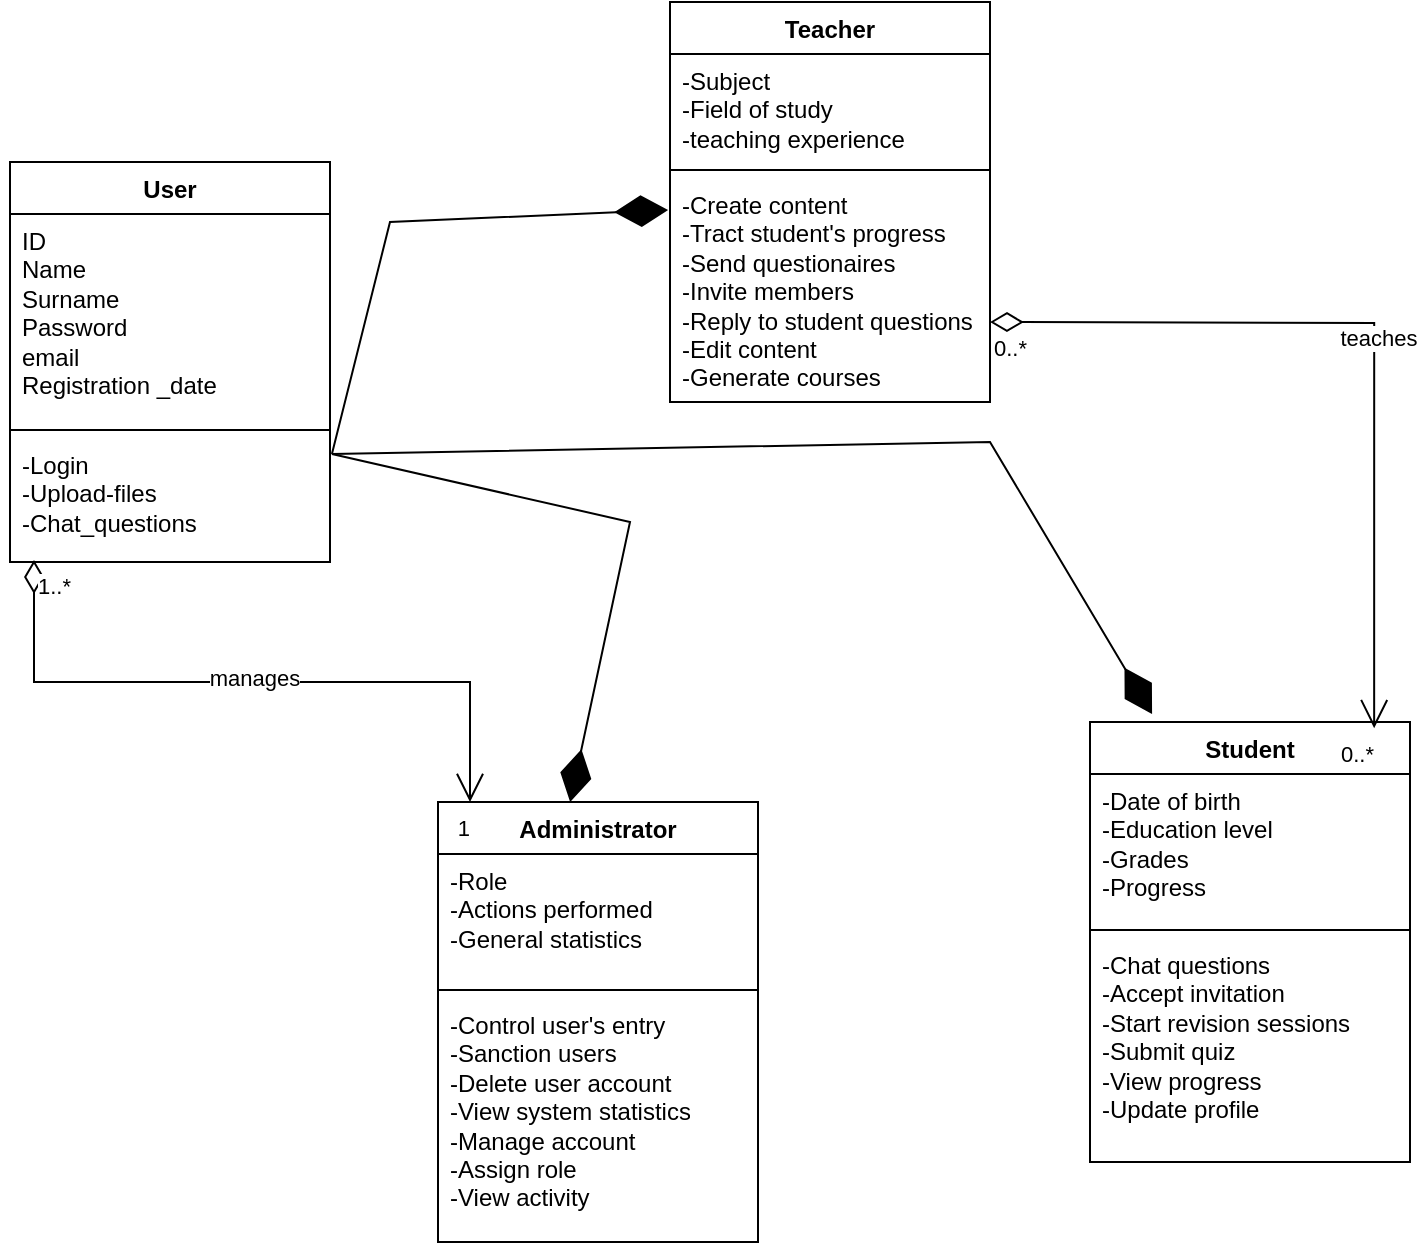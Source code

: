 <mxfile version="28.0.7">
  <diagram name="Page-1" id="H29KULyjg5c7IyPmhSNM">
    <mxGraphModel dx="872" dy="2898" grid="1" gridSize="10" guides="1" tooltips="1" connect="1" arrows="1" fold="1" page="1" pageScale="1" pageWidth="827" pageHeight="1169" math="0" shadow="0">
      <root>
        <mxCell id="0" />
        <mxCell id="1" parent="0" />
        <mxCell id="Ga7eNWjpES7Ea3E0Upx6-15" value="&lt;div&gt;User&lt;/div&gt;" style="swimlane;fontStyle=1;align=center;verticalAlign=top;childLayout=stackLayout;horizontal=1;startSize=26;horizontalStack=0;resizeParent=1;resizeParentMax=0;resizeLast=0;collapsible=1;marginBottom=0;whiteSpace=wrap;html=1;" vertex="1" parent="1">
          <mxGeometry x="40" y="-1110" width="160" height="200" as="geometry" />
        </mxCell>
        <mxCell id="Ga7eNWjpES7Ea3E0Upx6-16" value="&lt;div&gt;&lt;span style=&quot;background-color: transparent; color: light-dark(rgb(0, 0, 0), rgb(255, 255, 255));&quot;&gt;ID&lt;/span&gt;&lt;/div&gt;&lt;div&gt;Name&lt;/div&gt;&lt;div&gt;Surname&lt;/div&gt;&lt;div&gt;Password&lt;/div&gt;&lt;div&gt;email&lt;/div&gt;&lt;div&gt;Registration _date&lt;/div&gt;&lt;div&gt;&lt;br&gt;&lt;/div&gt;&lt;div&gt;&lt;br&gt;&lt;/div&gt;&lt;div&gt;&lt;br&gt;&lt;/div&gt;&lt;div&gt;&lt;div&gt;&lt;br&gt;&lt;/div&gt;&lt;/div&gt;" style="text;strokeColor=none;fillColor=none;align=left;verticalAlign=top;spacingLeft=4;spacingRight=4;overflow=hidden;rotatable=0;points=[[0,0.5],[1,0.5]];portConstraint=eastwest;whiteSpace=wrap;html=1;" vertex="1" parent="Ga7eNWjpES7Ea3E0Upx6-15">
          <mxGeometry y="26" width="160" height="104" as="geometry" />
        </mxCell>
        <mxCell id="Ga7eNWjpES7Ea3E0Upx6-17" value="" style="line;strokeWidth=1;fillColor=none;align=left;verticalAlign=middle;spacingTop=-1;spacingLeft=3;spacingRight=3;rotatable=0;labelPosition=right;points=[];portConstraint=eastwest;strokeColor=inherit;" vertex="1" parent="Ga7eNWjpES7Ea3E0Upx6-15">
          <mxGeometry y="130" width="160" height="8" as="geometry" />
        </mxCell>
        <mxCell id="Ga7eNWjpES7Ea3E0Upx6-18" value="-Login&lt;div&gt;-Upload-files&lt;div&gt;-Chat_questions&lt;/div&gt;&lt;div&gt;&lt;br&gt;&lt;/div&gt;&lt;/div&gt;" style="text;strokeColor=none;fillColor=none;align=left;verticalAlign=top;spacingLeft=4;spacingRight=4;overflow=hidden;rotatable=0;points=[[0,0.5],[1,0.5]];portConstraint=eastwest;whiteSpace=wrap;html=1;" vertex="1" parent="Ga7eNWjpES7Ea3E0Upx6-15">
          <mxGeometry y="138" width="160" height="62" as="geometry" />
        </mxCell>
        <mxCell id="Ga7eNWjpES7Ea3E0Upx6-26" value="Teacher" style="swimlane;fontStyle=1;align=center;verticalAlign=top;childLayout=stackLayout;horizontal=1;startSize=26;horizontalStack=0;resizeParent=1;resizeParentMax=0;resizeLast=0;collapsible=1;marginBottom=0;whiteSpace=wrap;html=1;" vertex="1" parent="1">
          <mxGeometry x="370" y="-1190" width="160" height="200" as="geometry" />
        </mxCell>
        <mxCell id="Ga7eNWjpES7Ea3E0Upx6-27" value="-Subject&lt;div&gt;-Field of study&lt;/div&gt;&lt;div&gt;-teaching experience&lt;/div&gt;&lt;div&gt;&lt;br&gt;&lt;/div&gt;" style="text;strokeColor=none;fillColor=none;align=left;verticalAlign=top;spacingLeft=4;spacingRight=4;overflow=hidden;rotatable=0;points=[[0,0.5],[1,0.5]];portConstraint=eastwest;whiteSpace=wrap;html=1;" vertex="1" parent="Ga7eNWjpES7Ea3E0Upx6-26">
          <mxGeometry y="26" width="160" height="54" as="geometry" />
        </mxCell>
        <mxCell id="Ga7eNWjpES7Ea3E0Upx6-28" value="" style="line;strokeWidth=1;fillColor=none;align=left;verticalAlign=middle;spacingTop=-1;spacingLeft=3;spacingRight=3;rotatable=0;labelPosition=right;points=[];portConstraint=eastwest;strokeColor=inherit;" vertex="1" parent="Ga7eNWjpES7Ea3E0Upx6-26">
          <mxGeometry y="80" width="160" height="8" as="geometry" />
        </mxCell>
        <mxCell id="Ga7eNWjpES7Ea3E0Upx6-29" value="-Create content&lt;div&gt;-Tract student&#39;s progress&lt;div&gt;-Send questionaires&lt;/div&gt;&lt;div&gt;-Invite members&lt;/div&gt;&lt;div&gt;-Reply to student questions&lt;/div&gt;&lt;div&gt;-Edit content&lt;/div&gt;&lt;div&gt;-Generate courses&lt;/div&gt;&lt;/div&gt;" style="text;strokeColor=none;fillColor=none;align=left;verticalAlign=top;spacingLeft=4;spacingRight=4;overflow=hidden;rotatable=0;points=[[0,0.5],[1,0.5]];portConstraint=eastwest;whiteSpace=wrap;html=1;" vertex="1" parent="Ga7eNWjpES7Ea3E0Upx6-26">
          <mxGeometry y="88" width="160" height="112" as="geometry" />
        </mxCell>
        <mxCell id="Ga7eNWjpES7Ea3E0Upx6-30" value="Administrator" style="swimlane;fontStyle=1;align=center;verticalAlign=top;childLayout=stackLayout;horizontal=1;startSize=26;horizontalStack=0;resizeParent=1;resizeParentMax=0;resizeLast=0;collapsible=1;marginBottom=0;whiteSpace=wrap;html=1;" vertex="1" parent="1">
          <mxGeometry x="254" y="-790" width="160" height="220" as="geometry" />
        </mxCell>
        <mxCell id="Ga7eNWjpES7Ea3E0Upx6-31" value="-Role&lt;div&gt;-Actions performed&lt;/div&gt;&lt;div&gt;-General statistics&lt;/div&gt;" style="text;strokeColor=none;fillColor=none;align=left;verticalAlign=top;spacingLeft=4;spacingRight=4;overflow=hidden;rotatable=0;points=[[0,0.5],[1,0.5]];portConstraint=eastwest;whiteSpace=wrap;html=1;" vertex="1" parent="Ga7eNWjpES7Ea3E0Upx6-30">
          <mxGeometry y="26" width="160" height="64" as="geometry" />
        </mxCell>
        <mxCell id="Ga7eNWjpES7Ea3E0Upx6-32" value="" style="line;strokeWidth=1;fillColor=none;align=left;verticalAlign=middle;spacingTop=-1;spacingLeft=3;spacingRight=3;rotatable=0;labelPosition=right;points=[];portConstraint=eastwest;strokeColor=inherit;" vertex="1" parent="Ga7eNWjpES7Ea3E0Upx6-30">
          <mxGeometry y="90" width="160" height="8" as="geometry" />
        </mxCell>
        <mxCell id="Ga7eNWjpES7Ea3E0Upx6-33" value="-Control user&#39;s entry&lt;div&gt;-Sanction users&lt;/div&gt;&lt;div&gt;-Delete user account&lt;/div&gt;&lt;div&gt;-View system statistics&lt;/div&gt;&lt;div&gt;-Manage account&lt;/div&gt;&lt;div&gt;-Assign role&lt;/div&gt;&lt;div&gt;-View activity&lt;/div&gt;&lt;div&gt;&lt;br&gt;&lt;/div&gt;" style="text;strokeColor=none;fillColor=none;align=left;verticalAlign=top;spacingLeft=4;spacingRight=4;overflow=hidden;rotatable=0;points=[[0,0.5],[1,0.5]];portConstraint=eastwest;whiteSpace=wrap;html=1;" vertex="1" parent="Ga7eNWjpES7Ea3E0Upx6-30">
          <mxGeometry y="98" width="160" height="122" as="geometry" />
        </mxCell>
        <mxCell id="Ga7eNWjpES7Ea3E0Upx6-35" value="Student" style="swimlane;fontStyle=1;align=center;verticalAlign=top;childLayout=stackLayout;horizontal=1;startSize=26;horizontalStack=0;resizeParent=1;resizeParentMax=0;resizeLast=0;collapsible=1;marginBottom=0;whiteSpace=wrap;html=1;" vertex="1" parent="1">
          <mxGeometry x="580" y="-830" width="160" height="220" as="geometry" />
        </mxCell>
        <mxCell id="Ga7eNWjpES7Ea3E0Upx6-36" value="-Date of birth&lt;div&gt;-Education level&lt;div&gt;-Grades&lt;/div&gt;&lt;/div&gt;&lt;div&gt;-Progress&lt;/div&gt;" style="text;strokeColor=none;fillColor=none;align=left;verticalAlign=top;spacingLeft=4;spacingRight=4;overflow=hidden;rotatable=0;points=[[0,0.5],[1,0.5]];portConstraint=eastwest;whiteSpace=wrap;html=1;" vertex="1" parent="Ga7eNWjpES7Ea3E0Upx6-35">
          <mxGeometry y="26" width="160" height="74" as="geometry" />
        </mxCell>
        <mxCell id="Ga7eNWjpES7Ea3E0Upx6-37" value="" style="line;strokeWidth=1;fillColor=none;align=left;verticalAlign=middle;spacingTop=-1;spacingLeft=3;spacingRight=3;rotatable=0;labelPosition=right;points=[];portConstraint=eastwest;strokeColor=inherit;" vertex="1" parent="Ga7eNWjpES7Ea3E0Upx6-35">
          <mxGeometry y="100" width="160" height="8" as="geometry" />
        </mxCell>
        <mxCell id="Ga7eNWjpES7Ea3E0Upx6-38" value="-Chat questions&lt;div&gt;-Accept invitation&lt;/div&gt;&lt;div&gt;-Start revision sessions&lt;/div&gt;&lt;div&gt;-Submit quiz&lt;/div&gt;&lt;div&gt;-View progress&lt;/div&gt;&lt;div&gt;-Update profile&lt;/div&gt;" style="text;strokeColor=none;fillColor=none;align=left;verticalAlign=top;spacingLeft=4;spacingRight=4;overflow=hidden;rotatable=0;points=[[0,0.5],[1,0.5]];portConstraint=eastwest;whiteSpace=wrap;html=1;" vertex="1" parent="Ga7eNWjpES7Ea3E0Upx6-35">
          <mxGeometry y="108" width="160" height="112" as="geometry" />
        </mxCell>
        <mxCell id="Ga7eNWjpES7Ea3E0Upx6-39" value="" style="endArrow=diamondThin;endFill=1;endSize=24;html=1;rounded=0;exitX=1.006;exitY=0.129;exitDx=0;exitDy=0;exitPerimeter=0;entryX=0.413;entryY=0;entryDx=0;entryDy=0;entryPerimeter=0;" edge="1" parent="1" source="Ga7eNWjpES7Ea3E0Upx6-18" target="Ga7eNWjpES7Ea3E0Upx6-30">
          <mxGeometry width="160" relative="1" as="geometry">
            <mxPoint x="230" y="-900" as="sourcePoint" />
            <mxPoint x="390" y="-900" as="targetPoint" />
            <Array as="points">
              <mxPoint x="350" y="-930" />
            </Array>
          </mxGeometry>
        </mxCell>
        <mxCell id="Ga7eNWjpES7Ea3E0Upx6-40" value="" style="endArrow=diamondThin;endFill=1;endSize=24;html=1;rounded=0;exitX=1.006;exitY=0.129;exitDx=0;exitDy=0;exitPerimeter=0;entryX=-0.006;entryY=0.143;entryDx=0;entryDy=0;entryPerimeter=0;" edge="1" parent="1" source="Ga7eNWjpES7Ea3E0Upx6-18" target="Ga7eNWjpES7Ea3E0Upx6-29">
          <mxGeometry width="160" relative="1" as="geometry">
            <mxPoint x="201" y="-964" as="sourcePoint" />
            <mxPoint x="350" y="-1030" as="targetPoint" />
            <Array as="points">
              <mxPoint x="230" y="-1080" />
            </Array>
          </mxGeometry>
        </mxCell>
        <mxCell id="Ga7eNWjpES7Ea3E0Upx6-41" value="" style="endArrow=diamondThin;endFill=1;endSize=24;html=1;rounded=0;exitX=1.006;exitY=0.129;exitDx=0;exitDy=0;exitPerimeter=0;entryX=0.194;entryY=-0.018;entryDx=0;entryDy=0;entryPerimeter=0;" edge="1" parent="1" source="Ga7eNWjpES7Ea3E0Upx6-18" target="Ga7eNWjpES7Ea3E0Upx6-35">
          <mxGeometry width="160" relative="1" as="geometry">
            <mxPoint x="201" y="-964" as="sourcePoint" />
            <mxPoint x="610" y="-840" as="targetPoint" />
            <Array as="points">
              <mxPoint x="530" y="-970" />
            </Array>
          </mxGeometry>
        </mxCell>
        <mxCell id="Ga7eNWjpES7Ea3E0Upx6-45" value="" style="endArrow=open;html=1;endSize=12;startArrow=diamondThin;startSize=14;startFill=0;edgeStyle=orthogonalEdgeStyle;rounded=0;exitX=0.075;exitY=0.984;exitDx=0;exitDy=0;exitPerimeter=0;entryX=0.1;entryY=0;entryDx=0;entryDy=0;entryPerimeter=0;" edge="1" parent="1" source="Ga7eNWjpES7Ea3E0Upx6-18" target="Ga7eNWjpES7Ea3E0Upx6-30">
          <mxGeometry relative="1" as="geometry">
            <mxPoint x="60" y="-820" as="sourcePoint" />
            <mxPoint x="260" y="-820" as="targetPoint" />
          </mxGeometry>
        </mxCell>
        <mxCell id="Ga7eNWjpES7Ea3E0Upx6-46" value="1..*" style="edgeLabel;resizable=0;html=1;align=left;verticalAlign=top;" connectable="0" vertex="1" parent="Ga7eNWjpES7Ea3E0Upx6-45">
          <mxGeometry x="-1" relative="1" as="geometry" />
        </mxCell>
        <mxCell id="Ga7eNWjpES7Ea3E0Upx6-47" value="1" style="edgeLabel;resizable=0;html=1;align=right;verticalAlign=top;" connectable="0" vertex="1" parent="Ga7eNWjpES7Ea3E0Upx6-45">
          <mxGeometry x="1" relative="1" as="geometry" />
        </mxCell>
        <mxCell id="Ga7eNWjpES7Ea3E0Upx6-49" value="manages" style="edgeLabel;html=1;align=center;verticalAlign=middle;resizable=0;points=[];" vertex="1" connectable="0" parent="Ga7eNWjpES7Ea3E0Upx6-45">
          <mxGeometry x="0.009" y="2" relative="1" as="geometry">
            <mxPoint as="offset" />
          </mxGeometry>
        </mxCell>
        <mxCell id="Ga7eNWjpES7Ea3E0Upx6-50" value="" style="endArrow=open;html=1;endSize=12;startArrow=diamondThin;startSize=14;startFill=0;edgeStyle=orthogonalEdgeStyle;rounded=0;exitX=0.075;exitY=0.984;exitDx=0;exitDy=0;exitPerimeter=0;entryX=0.888;entryY=0.014;entryDx=0;entryDy=0;entryPerimeter=0;" edge="1" parent="1" target="Ga7eNWjpES7Ea3E0Upx6-35">
          <mxGeometry relative="1" as="geometry">
            <mxPoint x="530" y="-1030" as="sourcePoint" />
            <mxPoint x="748" y="-909" as="targetPoint" />
          </mxGeometry>
        </mxCell>
        <mxCell id="Ga7eNWjpES7Ea3E0Upx6-51" value="0..*" style="edgeLabel;resizable=0;html=1;align=left;verticalAlign=top;" connectable="0" vertex="1" parent="Ga7eNWjpES7Ea3E0Upx6-50">
          <mxGeometry x="-1" relative="1" as="geometry" />
        </mxCell>
        <mxCell id="Ga7eNWjpES7Ea3E0Upx6-52" value="0..*" style="edgeLabel;resizable=0;html=1;align=right;verticalAlign=top;" connectable="0" vertex="1" parent="Ga7eNWjpES7Ea3E0Upx6-50">
          <mxGeometry x="1" relative="1" as="geometry" />
        </mxCell>
        <mxCell id="Ga7eNWjpES7Ea3E0Upx6-53" value="teaches" style="edgeLabel;html=1;align=center;verticalAlign=middle;resizable=0;points=[];" vertex="1" connectable="0" parent="Ga7eNWjpES7Ea3E0Upx6-50">
          <mxGeometry x="0.009" y="2" relative="1" as="geometry">
            <mxPoint as="offset" />
          </mxGeometry>
        </mxCell>
      </root>
    </mxGraphModel>
  </diagram>
</mxfile>
